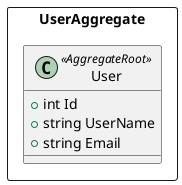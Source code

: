 @startuml User
skinparam Linetype Ortho

package UserAggregate <<Rectangle>> {
    class User <<AggregateRoot>> {
        +int Id
        +string UserName
        +string Email
    }
}
@enduml